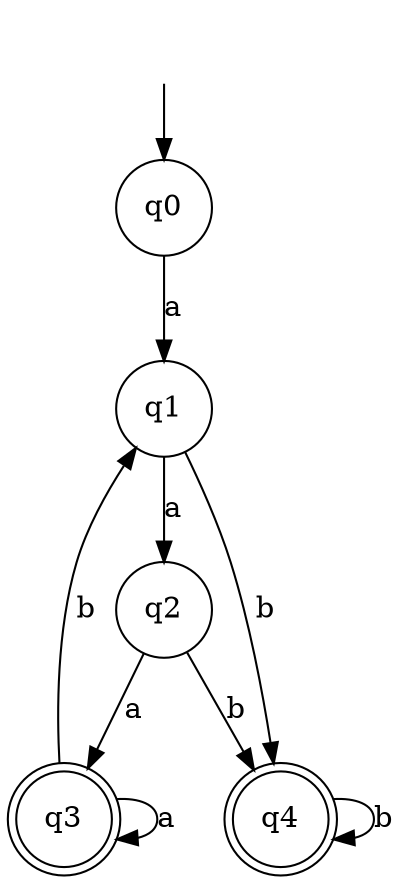 digraph Automaton {

q1 [shape = circle];

q2 [shape = circle];

q3 [shape = doublecircle];

q4 [shape = doublecircle];

_nil [style = invis];

q0 [shape = circle];

q3 -> q1 [label = "b"];

_nil -> q0;

q3 -> q3 [label = "a"];

q1 -> q2 [label = "a"];

q1 -> q4 [label = "b"];

q2 -> q3 [label = "a"];

q2 -> q4 [label = "b"];

q0 -> q1 [label = "a"];

q4 -> q4 [label = "b"];

}
